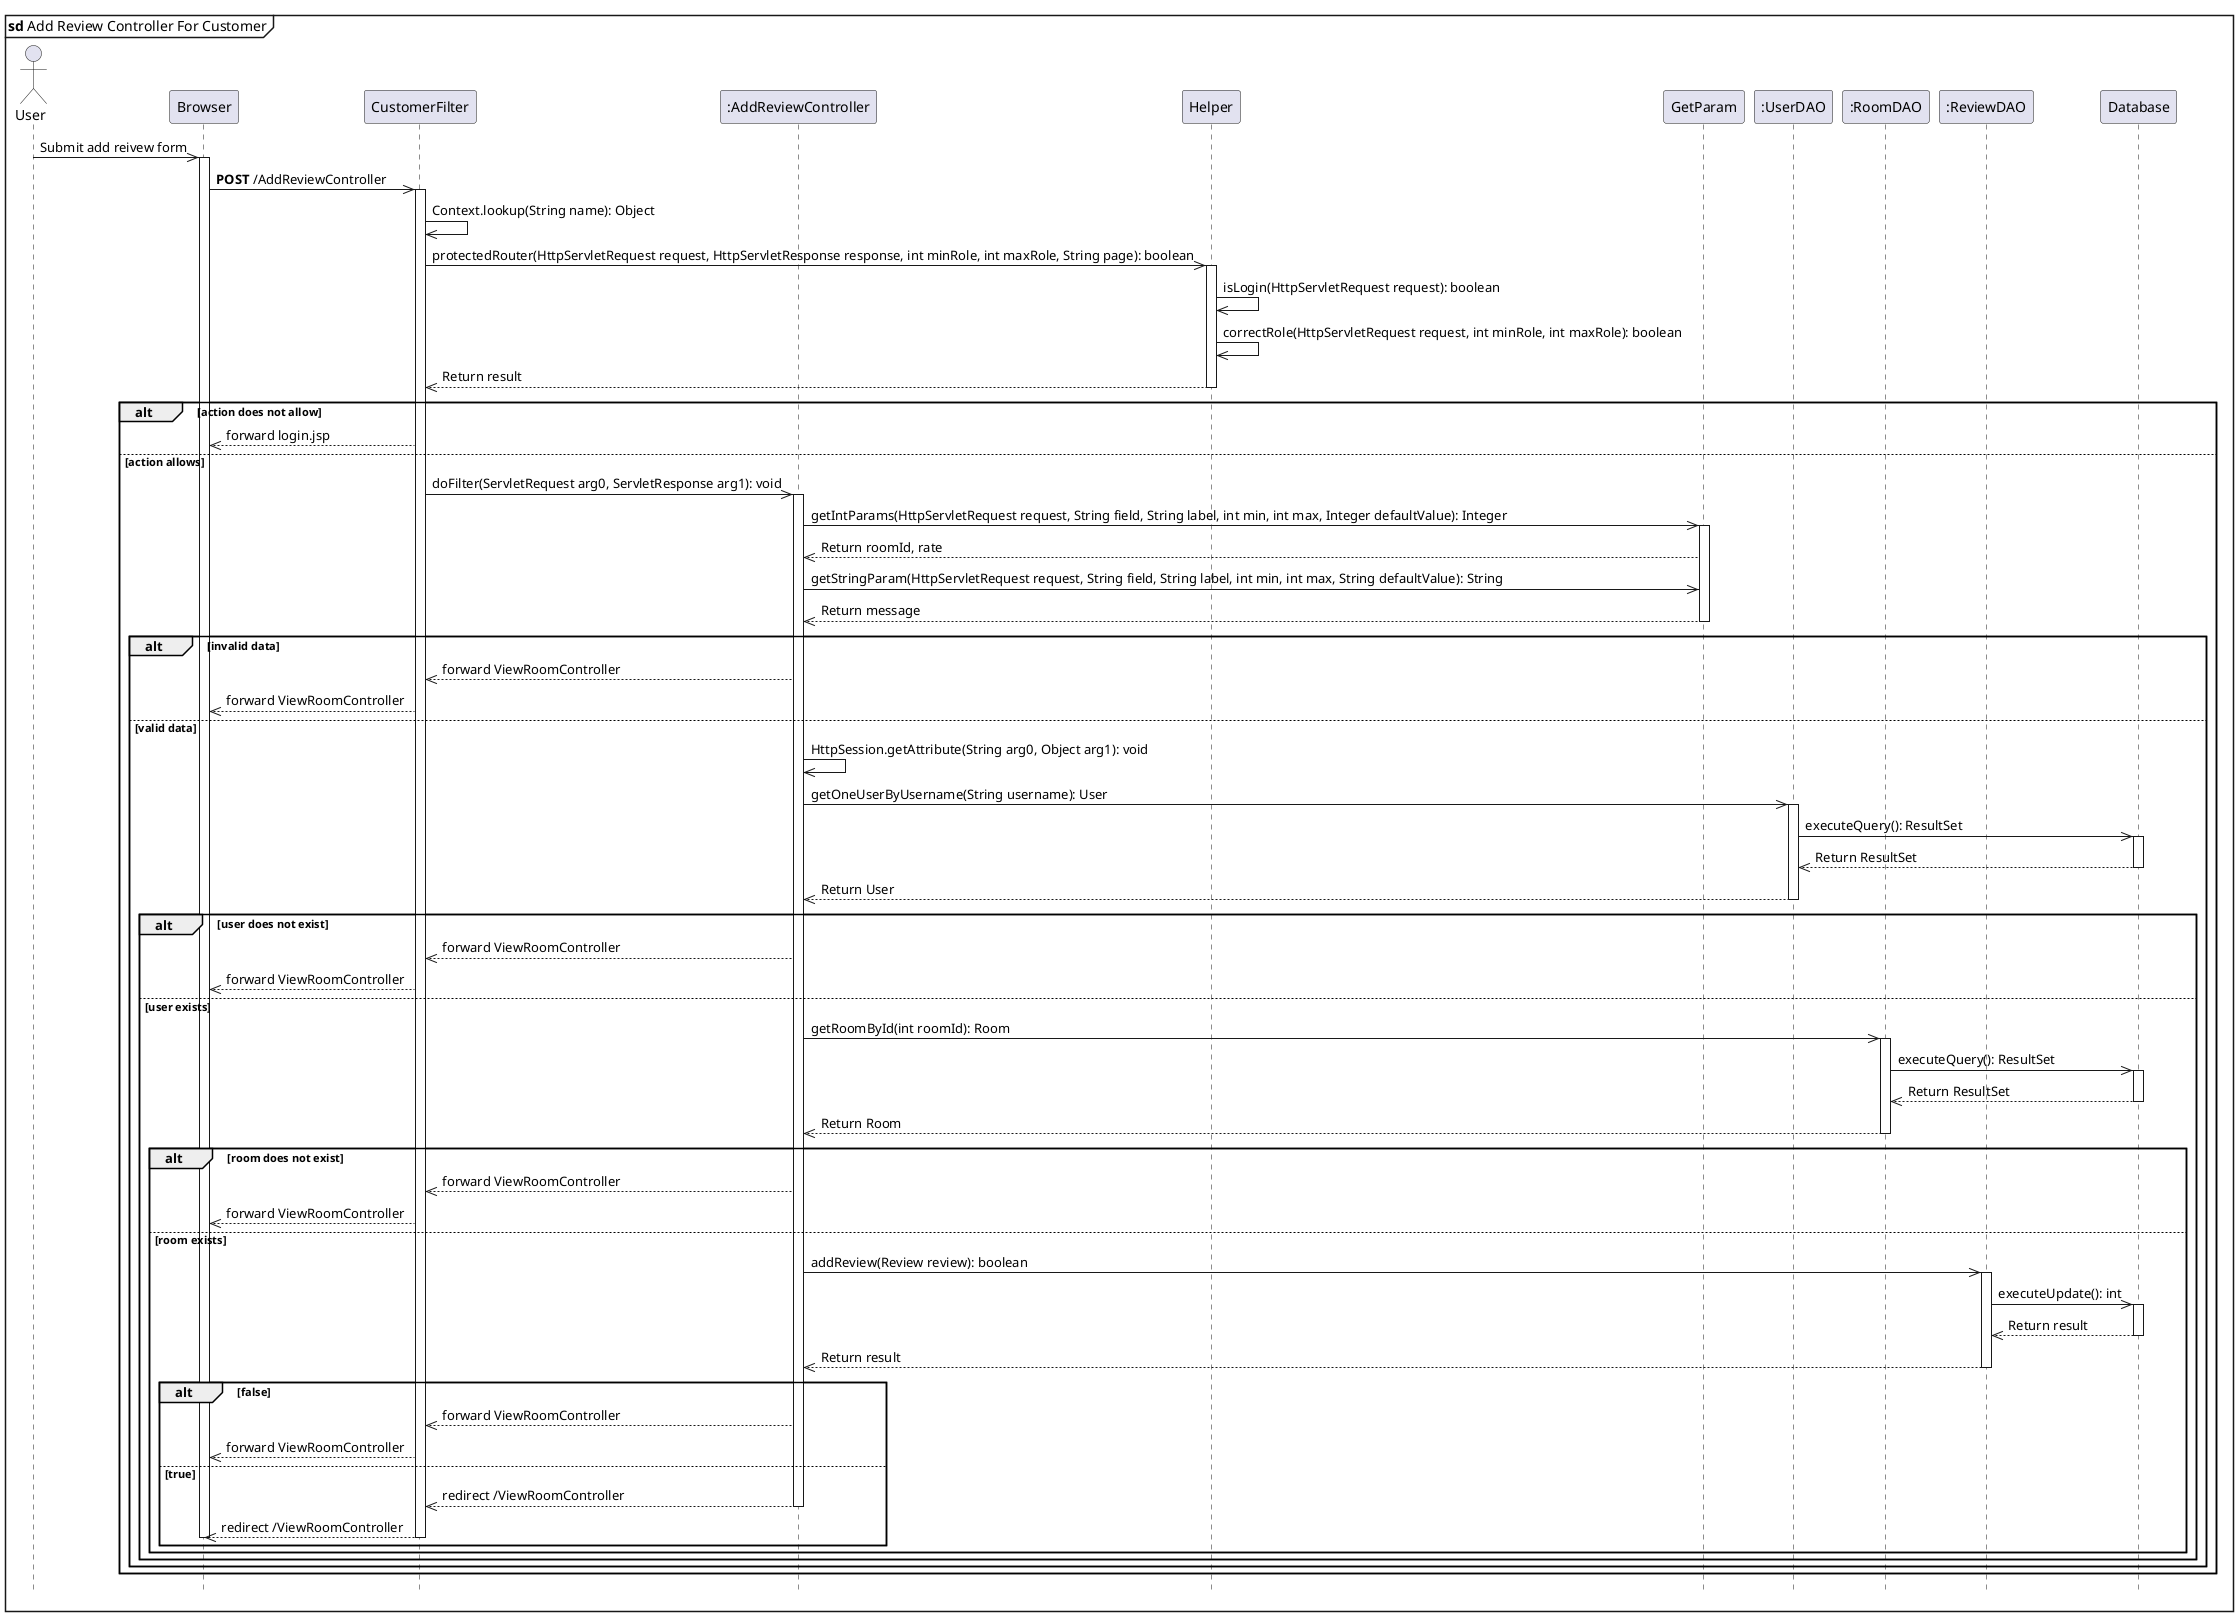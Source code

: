 @startuml addReviewController
mainframe **sd** Add Review Controller For Customer
hide footbox
actor User
participant "Browser" as Browser
participant "CustomerFilter" as CustomerFilter
participant ":AddReviewController" as AddReviewController
participant "Helper" as Helper
participant "GetParam" as GetParam
participant ":UserDAO" as UserDAO
participant ":RoomDAO" as RoomDAO
participant ":ReviewDAO" as ReviewDAO
participant "Database" as Database

User ->> Browser: Submit add reivew form
activate Browser
Browser ->> CustomerFilter: **POST** /AddReviewController
activate CustomerFilter
CustomerFilter ->> CustomerFilter: Context.lookup(String name): Object
CustomerFilter ->> Helper: protectedRouter(HttpServletRequest request, HttpServletResponse response, int minRole, int maxRole, String page): boolean
activate Helper
Helper ->> Helper: isLogin(HttpServletRequest request): boolean
Helper ->> Helper: correctRole(HttpServletRequest request, int minRole, int maxRole): boolean
Helper -->> CustomerFilter: Return result
deactivate Helper

alt action does not allow
    CustomerFilter -->> Browser: forward login.jsp

else action allows
    CustomerFilter ->> AddReviewController: doFilter(ServletRequest arg0, ServletResponse arg1): void
    activate AddReviewController
    AddReviewController ->> GetParam: getIntParams(HttpServletRequest request, String field, String label, int min, int max, Integer defaultValue): Integer
    activate GetParam
    GetParam -->> AddReviewController: Return roomId, rate
    AddReviewController ->> GetParam: getStringParam(HttpServletRequest request, String field, String label, int min, int max, String defaultValue): String
    GetParam -->> AddReviewController: Return message
    deactivate GetParam
    alt invalid data
        AddReviewController -->> CustomerFilter: forward ViewRoomController
        CustomerFilter -->> Browser: forward ViewRoomController
    else valid data
        AddReviewController ->> AddReviewController: HttpSession.getAttribute(String arg0, Object arg1): void
        AddReviewController ->> UserDAO: getOneUserByUsername(String username): User
        activate UserDAO
        UserDAO ->> Database: executeQuery(): ResultSet
        activate Database
        Database -->> UserDAO: Return ResultSet
        deactivate Database
        UserDAO -->> AddReviewController: Return User
        deactivate UserDAO

        alt user does not exist
            AddReviewController -->> CustomerFilter: forward ViewRoomController
            CustomerFilter -->> Browser: forward ViewRoomController
        else user exists
            AddReviewController ->> RoomDAO: getRoomById(int roomId): Room
            activate RoomDAO
            RoomDAO ->> Database: executeQuery(): ResultSet
            activate Database
            Database -->> RoomDAO: Return ResultSet
            deactivate Database
            RoomDAO -->> AddReviewController: Return Room
            deactivate RoomDAO

            alt room does not exist
                AddReviewController -->> CustomerFilter: forward ViewRoomController
                CustomerFilter -->> Browser: forward ViewRoomController
            else room exists
                AddReviewController ->> ReviewDAO: addReview(Review review): boolean
                activate ReviewDAO
                ReviewDAO ->> Database: executeUpdate(): int
                activate Database
                Database -->> ReviewDAO: Return result
                deactivate Database
                ReviewDAO -->> AddReviewController: Return result
                deactivate ReviewDAO

                alt false
                    AddReviewController -->> CustomerFilter: forward ViewRoomController
                    CustomerFilter -->> Browser: forward ViewRoomController
        
                else true
                    AddReviewController -->> CustomerFilter: redirect /ViewRoomController
                    deactivate AddReviewController
                    CustomerFilter -->> Browser: redirect /ViewRoomController
                    deactivate Browser
                    deactivate CustomerFilter
                end
            end
        end
    end
end


@enduml